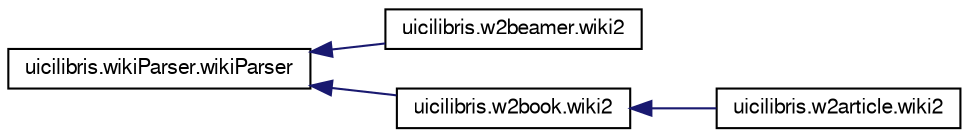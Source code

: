 digraph G
{
  edge [fontname="FreeSans",fontsize="10",labelfontname="FreeSans",labelfontsize="10"];
  node [fontname="FreeSans",fontsize="10",shape=record];
  rankdir="LR";
  Node1 [label="uicilibris.wikiParser.wikiParser",height=0.2,width=0.4,color="black", fillcolor="white", style="filled",URL="$classuicilibris_1_1wikiParser_1_1wikiParser.html",tooltip="A converter from wiki-style layout to many high-level syntaxes like LaTeX/Beamer."];
  Node1 -> Node2 [dir="back",color="midnightblue",fontsize="10",style="solid",fontname="FreeSans"];
  Node2 [label="uicilibris.w2beamer.wiki2",height=0.2,width=0.4,color="black", fillcolor="white", style="filled",URL="$classuicilibris_1_1w2beamer_1_1wiki2.html",tooltip="a class which enriches wikiParser with a LaTeX/Beamer export feature."];
  Node1 -> Node3 [dir="back",color="midnightblue",fontsize="10",style="solid",fontname="FreeSans"];
  Node3 [label="uicilibris.w2book.wiki2",height=0.2,width=0.4,color="black", fillcolor="white", style="filled",URL="$classuicilibris_1_1w2book_1_1wiki2.html",tooltip="a class which enriches wikiParser with a LaTeX/Book export feature."];
  Node3 -> Node4 [dir="back",color="midnightblue",fontsize="10",style="solid",fontname="FreeSans"];
  Node4 [label="uicilibris.w2article.wiki2",height=0.2,width=0.4,color="black", fillcolor="white", style="filled",URL="$classuicilibris_1_1w2article_1_1wiki2.html",tooltip="a class which modifies w2book.wiki2 with a LaTeX/Article export feature."];
}
